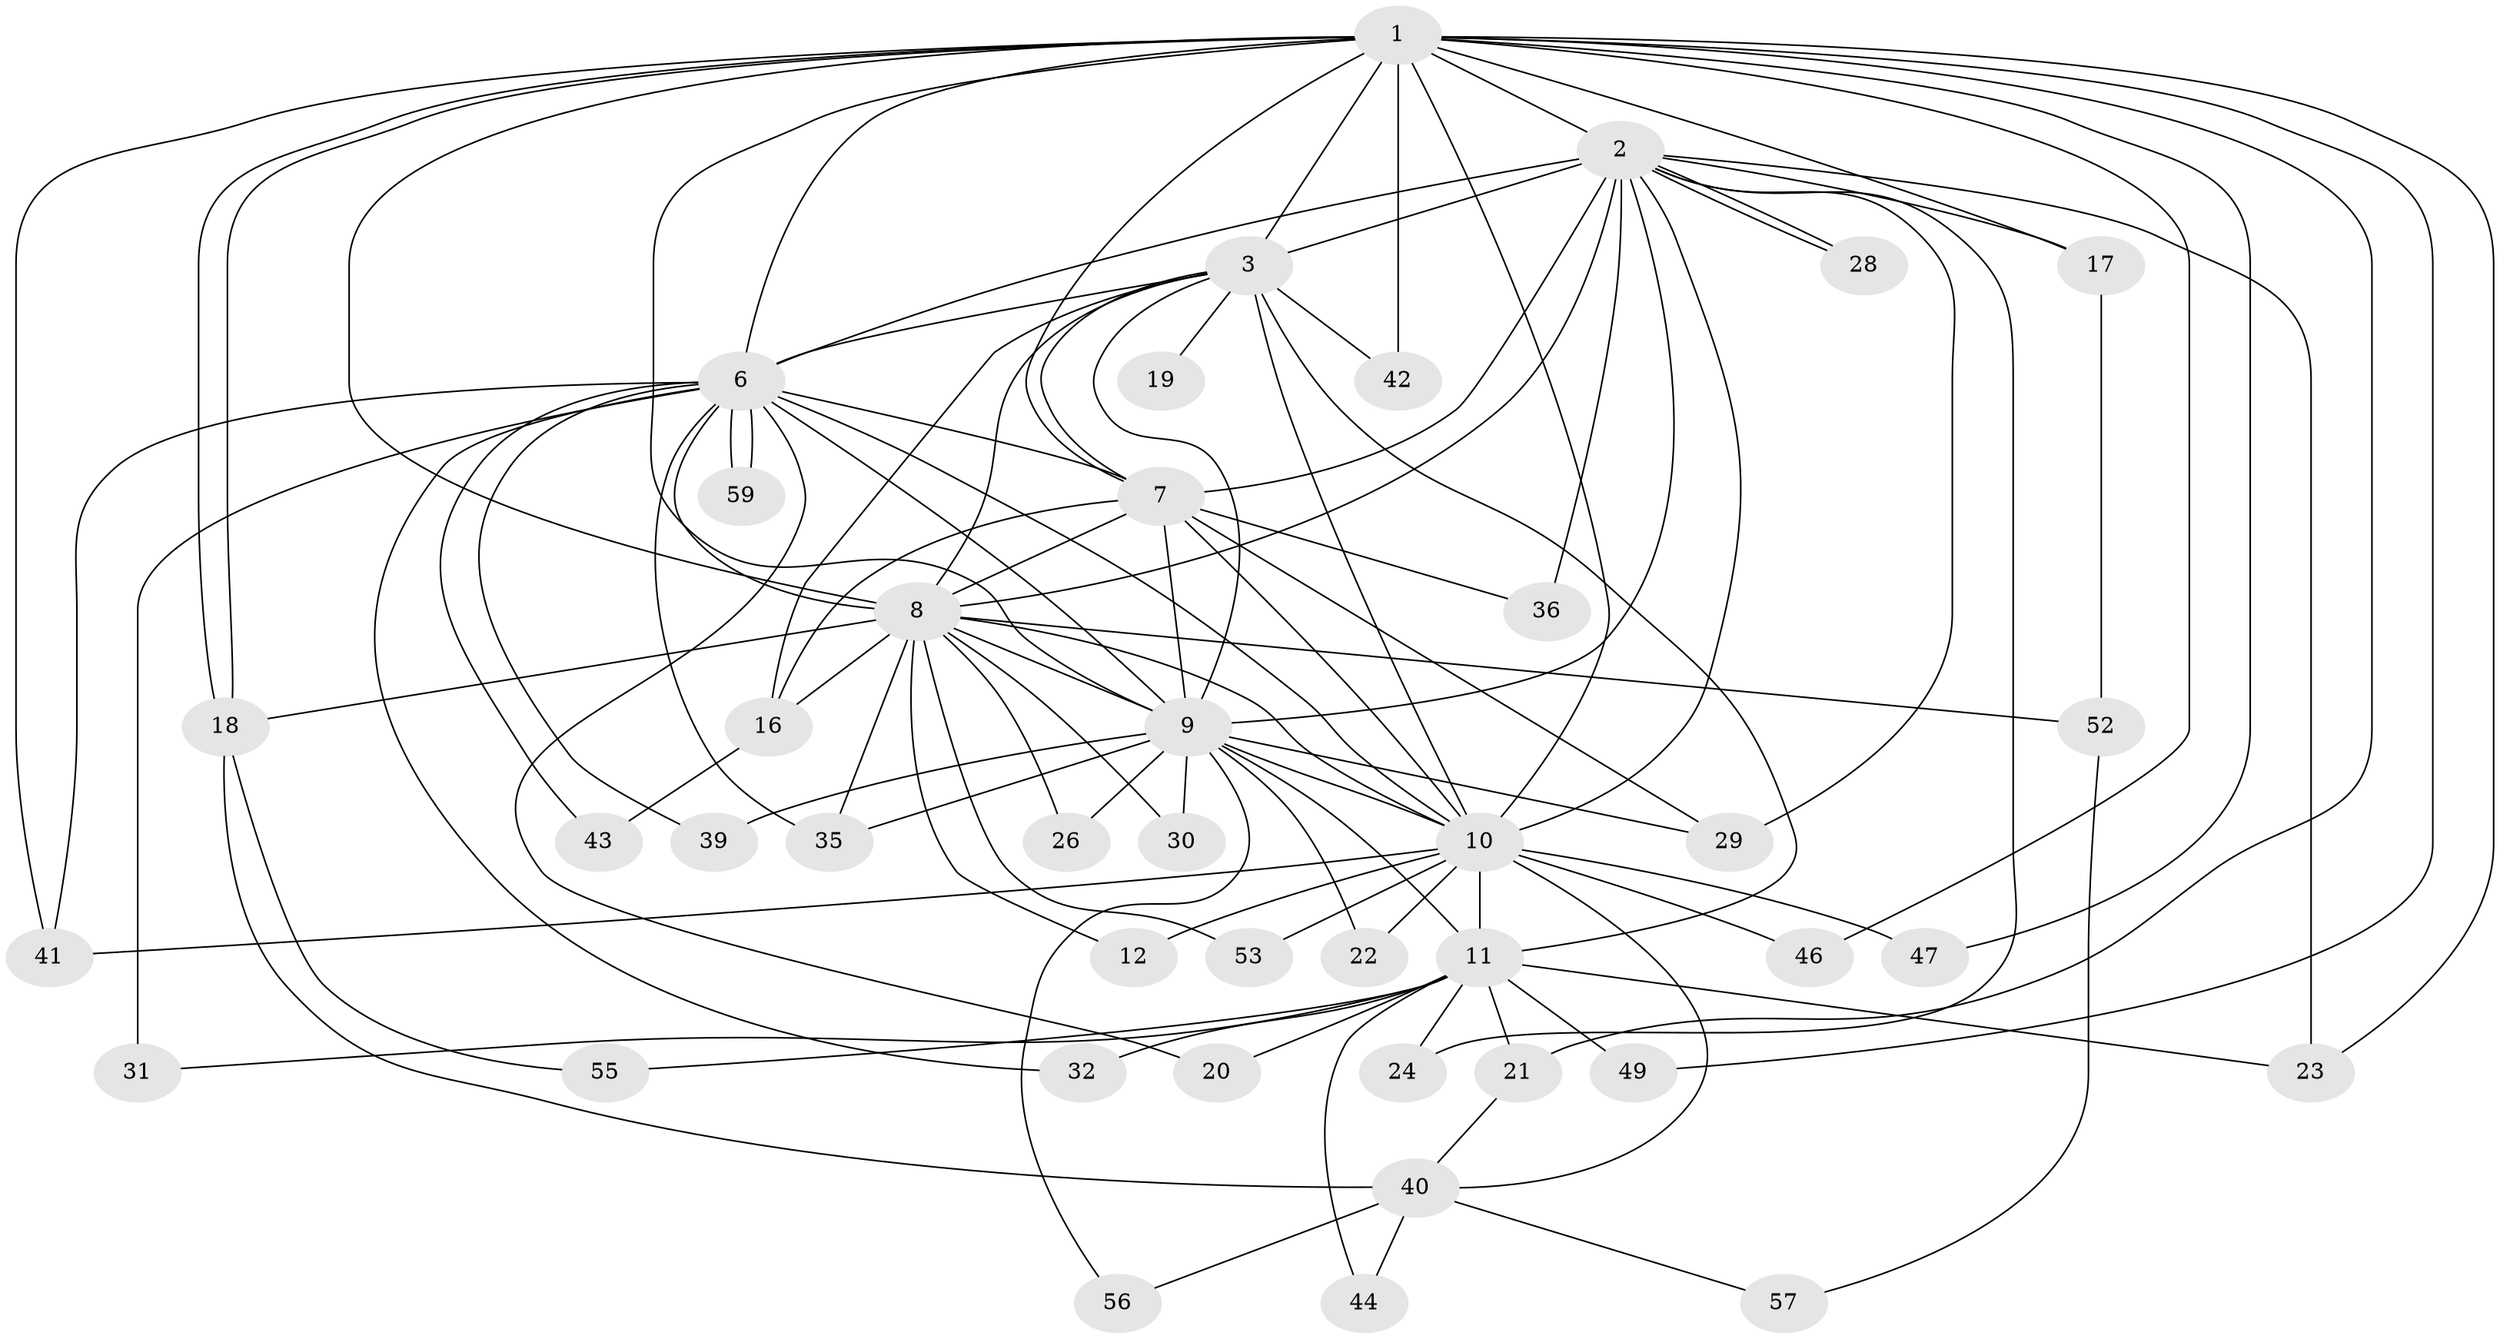 // Generated by graph-tools (version 1.1) at 2025/23/03/03/25 07:23:38]
// undirected, 42 vertices, 103 edges
graph export_dot {
graph [start="1"]
  node [color=gray90,style=filled];
  1 [super="+34"];
  2 [super="+5"];
  3 [super="+4"];
  6 [super="+15"];
  7 [super="+37"];
  8 [super="+25"];
  9 [super="+14"];
  10 [super="+33"];
  11 [super="+13"];
  12;
  16 [super="+38"];
  17 [super="+48"];
  18 [super="+45"];
  19;
  20;
  21;
  22;
  23 [super="+27"];
  24;
  26;
  28;
  29 [super="+50"];
  30;
  31;
  32;
  35 [super="+51"];
  36;
  39;
  40 [super="+58"];
  41 [super="+54"];
  42;
  43;
  44;
  46;
  47;
  49;
  52;
  53;
  55;
  56;
  57;
  59;
  1 -- 2 [weight=2];
  1 -- 3 [weight=3];
  1 -- 6;
  1 -- 7;
  1 -- 8;
  1 -- 9;
  1 -- 10;
  1 -- 17 [weight=2];
  1 -- 18;
  1 -- 18;
  1 -- 21;
  1 -- 23;
  1 -- 46;
  1 -- 47;
  1 -- 49;
  1 -- 42;
  1 -- 41;
  2 -- 3 [weight=4];
  2 -- 6 [weight=2];
  2 -- 7 [weight=2];
  2 -- 8 [weight=2];
  2 -- 9 [weight=2];
  2 -- 10 [weight=2];
  2 -- 17;
  2 -- 24;
  2 -- 28;
  2 -- 28;
  2 -- 36;
  2 -- 29;
  2 -- 23;
  3 -- 6 [weight=2];
  3 -- 7 [weight=2];
  3 -- 8 [weight=2];
  3 -- 9 [weight=2];
  3 -- 10 [weight=2];
  3 -- 11 [weight=2];
  3 -- 42;
  3 -- 16;
  3 -- 19;
  6 -- 7;
  6 -- 8;
  6 -- 9;
  6 -- 10;
  6 -- 20;
  6 -- 31;
  6 -- 35;
  6 -- 39;
  6 -- 41;
  6 -- 43;
  6 -- 59;
  6 -- 59;
  6 -- 32;
  7 -- 8 [weight=2];
  7 -- 9;
  7 -- 10;
  7 -- 16 [weight=2];
  7 -- 29;
  7 -- 36;
  8 -- 9;
  8 -- 10;
  8 -- 12;
  8 -- 30;
  8 -- 35;
  8 -- 52;
  8 -- 53;
  8 -- 16;
  8 -- 26;
  8 -- 18;
  9 -- 10 [weight=2];
  9 -- 11;
  9 -- 22;
  9 -- 26;
  9 -- 29;
  9 -- 30;
  9 -- 56;
  9 -- 39;
  9 -- 35;
  10 -- 12;
  10 -- 22;
  10 -- 41;
  10 -- 46;
  10 -- 53;
  10 -- 47;
  10 -- 40;
  10 -- 11;
  11 -- 21;
  11 -- 23;
  11 -- 24;
  11 -- 31;
  11 -- 32;
  11 -- 44;
  11 -- 49;
  11 -- 20;
  11 -- 55;
  16 -- 43;
  17 -- 52;
  18 -- 40;
  18 -- 55;
  21 -- 40;
  40 -- 44;
  40 -- 56;
  40 -- 57;
  52 -- 57;
}
